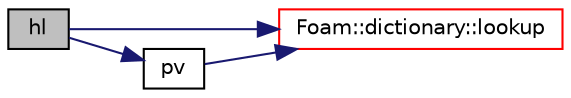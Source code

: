 digraph "hl"
{
  bgcolor="transparent";
  edge [fontname="Helvetica",fontsize="10",labelfontname="Helvetica",labelfontsize="10"];
  node [fontname="Helvetica",fontsize="10",shape=record];
  rankdir="LR";
  Node1830 [label="hl",height=0.2,width=0.4,color="black", fillcolor="grey75", style="filled", fontcolor="black"];
  Node1830 -> Node1831 [color="midnightblue",fontsize="10",style="solid",fontname="Helvetica"];
  Node1831 [label="Foam::dictionary::lookup",height=0.2,width=0.4,color="red",URL="$a27129.html#a6a0727fa523e48977e27348663def509",tooltip="Find and return an entry data stream. "];
  Node1830 -> Node2128 [color="midnightblue",fontsize="10",style="solid",fontname="Helvetica"];
  Node2128 [label="pv",height=0.2,width=0.4,color="black",URL="$a30129.html#a55c63e2382747240ac30c97eef35da13",tooltip="Return vapour pressure [Pa]. "];
  Node2128 -> Node1831 [color="midnightblue",fontsize="10",style="solid",fontname="Helvetica"];
}
